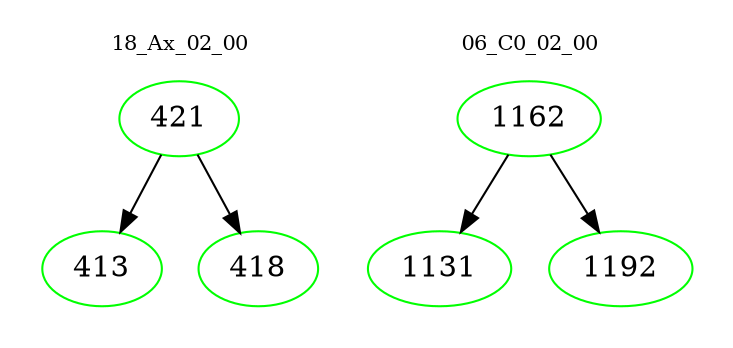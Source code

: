digraph{
subgraph cluster_0 {
color = white
label = "18_Ax_02_00";
fontsize=10;
T0_421 [label="421", color="green"]
T0_421 -> T0_413 [color="black"]
T0_413 [label="413", color="green"]
T0_421 -> T0_418 [color="black"]
T0_418 [label="418", color="green"]
}
subgraph cluster_1 {
color = white
label = "06_C0_02_00";
fontsize=10;
T1_1162 [label="1162", color="green"]
T1_1162 -> T1_1131 [color="black"]
T1_1131 [label="1131", color="green"]
T1_1162 -> T1_1192 [color="black"]
T1_1192 [label="1192", color="green"]
}
}
